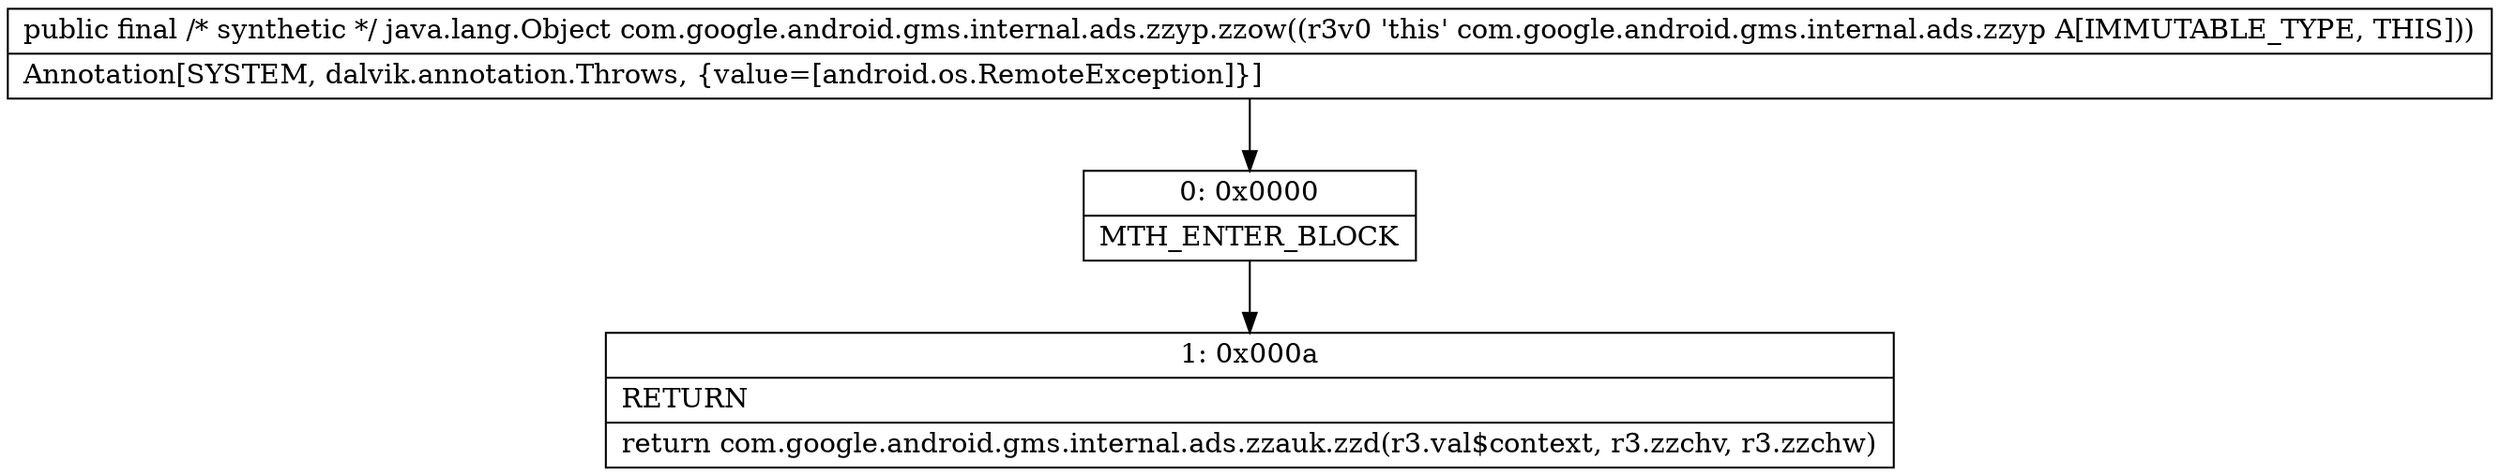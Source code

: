 digraph "CFG forcom.google.android.gms.internal.ads.zzyp.zzow()Ljava\/lang\/Object;" {
Node_0 [shape=record,label="{0\:\ 0x0000|MTH_ENTER_BLOCK\l}"];
Node_1 [shape=record,label="{1\:\ 0x000a|RETURN\l|return com.google.android.gms.internal.ads.zzauk.zzd(r3.val$context, r3.zzchv, r3.zzchw)\l}"];
MethodNode[shape=record,label="{public final \/* synthetic *\/ java.lang.Object com.google.android.gms.internal.ads.zzyp.zzow((r3v0 'this' com.google.android.gms.internal.ads.zzyp A[IMMUTABLE_TYPE, THIS]))  | Annotation[SYSTEM, dalvik.annotation.Throws, \{value=[android.os.RemoteException]\}]\l}"];
MethodNode -> Node_0;
Node_0 -> Node_1;
}

